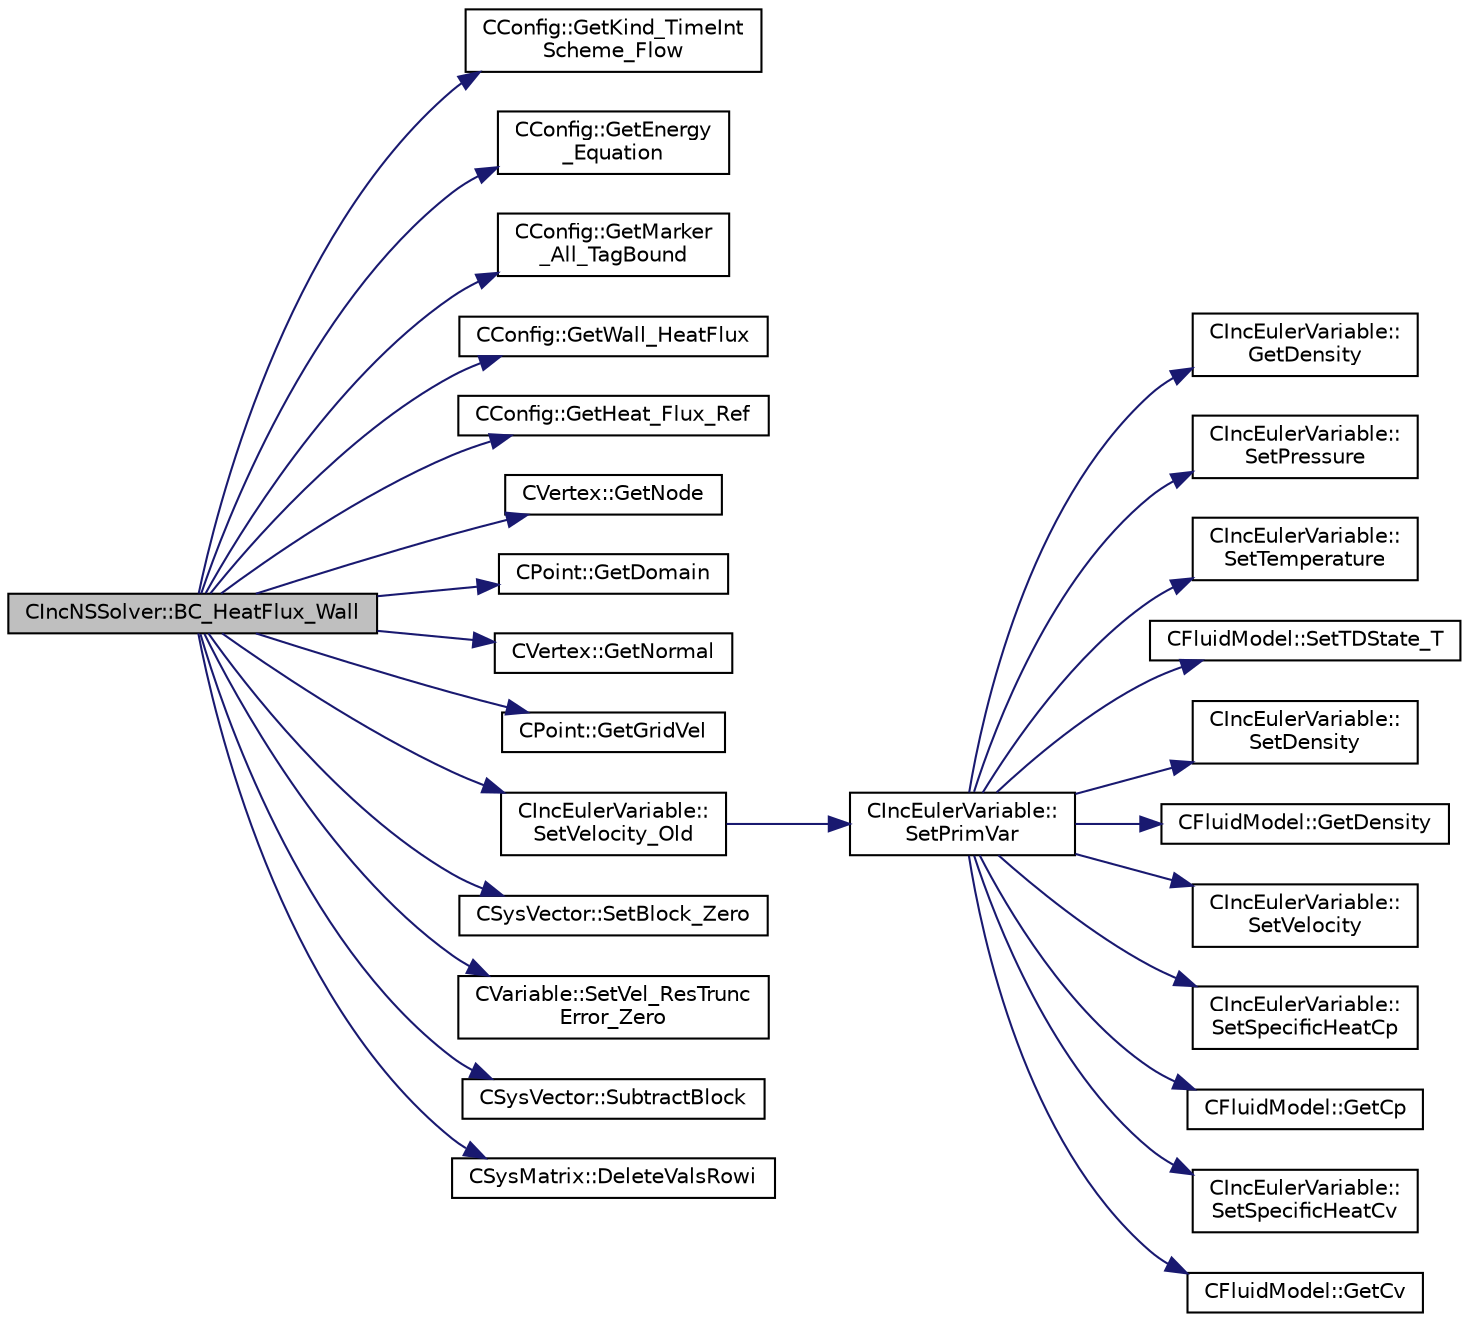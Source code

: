 digraph "CIncNSSolver::BC_HeatFlux_Wall"
{
  edge [fontname="Helvetica",fontsize="10",labelfontname="Helvetica",labelfontsize="10"];
  node [fontname="Helvetica",fontsize="10",shape=record];
  rankdir="LR";
  Node329 [label="CIncNSSolver::BC_HeatFlux_Wall",height=0.2,width=0.4,color="black", fillcolor="grey75", style="filled", fontcolor="black"];
  Node329 -> Node330 [color="midnightblue",fontsize="10",style="solid",fontname="Helvetica"];
  Node330 [label="CConfig::GetKind_TimeInt\lScheme_Flow",height=0.2,width=0.4,color="black", fillcolor="white", style="filled",URL="$class_c_config.html#a20e5fd7b43cfd2bf2bcf5137f12bc635",tooltip="Get the kind of integration scheme (explicit or implicit) for the flow equations. ..."];
  Node329 -> Node331 [color="midnightblue",fontsize="10",style="solid",fontname="Helvetica"];
  Node331 [label="CConfig::GetEnergy\l_Equation",height=0.2,width=0.4,color="black", fillcolor="white", style="filled",URL="$class_c_config.html#abb2ba1ecf8988532ce9cecb88c206d28",tooltip="Flag for whether to solve the energy equation for incompressible flows. "];
  Node329 -> Node332 [color="midnightblue",fontsize="10",style="solid",fontname="Helvetica"];
  Node332 [label="CConfig::GetMarker\l_All_TagBound",height=0.2,width=0.4,color="black", fillcolor="white", style="filled",URL="$class_c_config.html#a967e969a3beb24bb6e57d7036af003be",tooltip="Get the index of the surface defined in the geometry file. "];
  Node329 -> Node333 [color="midnightblue",fontsize="10",style="solid",fontname="Helvetica"];
  Node333 [label="CConfig::GetWall_HeatFlux",height=0.2,width=0.4,color="black", fillcolor="white", style="filled",URL="$class_c_config.html#a13a89ffbaf099f490fb7080163879e55",tooltip="Get the wall heat flux on a constant heat flux boundary. "];
  Node329 -> Node334 [color="midnightblue",fontsize="10",style="solid",fontname="Helvetica"];
  Node334 [label="CConfig::GetHeat_Flux_Ref",height=0.2,width=0.4,color="black", fillcolor="white", style="filled",URL="$class_c_config.html#ab15b7c9cc25b9bbb52b08dbbf319f26e",tooltip="Get the reference value for the heat flux. "];
  Node329 -> Node335 [color="midnightblue",fontsize="10",style="solid",fontname="Helvetica"];
  Node335 [label="CVertex::GetNode",height=0.2,width=0.4,color="black", fillcolor="white", style="filled",URL="$class_c_vertex.html#a95c513bf927464157ed96b6c79779a1f",tooltip="Get the node of the vertex. "];
  Node329 -> Node336 [color="midnightblue",fontsize="10",style="solid",fontname="Helvetica"];
  Node336 [label="CPoint::GetDomain",height=0.2,width=0.4,color="black", fillcolor="white", style="filled",URL="$class_c_point.html#a1d7e22a60d4cfef356af1cba2bab3e55",tooltip="For parallel computation, its indicates if a point must be computed or not. "];
  Node329 -> Node337 [color="midnightblue",fontsize="10",style="solid",fontname="Helvetica"];
  Node337 [label="CVertex::GetNormal",height=0.2,width=0.4,color="black", fillcolor="white", style="filled",URL="$class_c_vertex.html#a0d289163c6f3384822fcb9ae86fc1c39",tooltip="Copy the the normal vector of a face. "];
  Node329 -> Node338 [color="midnightblue",fontsize="10",style="solid",fontname="Helvetica"];
  Node338 [label="CPoint::GetGridVel",height=0.2,width=0.4,color="black", fillcolor="white", style="filled",URL="$class_c_point.html#a62ec636f4a05ac578b582a053e8553f9",tooltip="Get the value of the grid velocity at the point. "];
  Node329 -> Node339 [color="midnightblue",fontsize="10",style="solid",fontname="Helvetica"];
  Node339 [label="CIncEulerVariable::\lSetVelocity_Old",height=0.2,width=0.4,color="black", fillcolor="white", style="filled",URL="$class_c_inc_euler_variable.html#aa9ab28e09ba7c2fb00b36ef4a31634ae",tooltip="Set the velocity vector from the old solution. "];
  Node339 -> Node340 [color="midnightblue",fontsize="10",style="solid",fontname="Helvetica"];
  Node340 [label="CIncEulerVariable::\lSetPrimVar",height=0.2,width=0.4,color="black", fillcolor="white", style="filled",URL="$class_c_inc_euler_variable.html#abc66a196b40ca84ace2a2d150e342536",tooltip="Set all the primitive variables for incompressible flows. "];
  Node340 -> Node341 [color="midnightblue",fontsize="10",style="solid",fontname="Helvetica"];
  Node341 [label="CIncEulerVariable::\lGetDensity",height=0.2,width=0.4,color="black", fillcolor="white", style="filled",URL="$class_c_inc_euler_variable.html#aa5971e35e634b8d768d369dead2b9ffc",tooltip="Get the density of the flow. "];
  Node340 -> Node342 [color="midnightblue",fontsize="10",style="solid",fontname="Helvetica"];
  Node342 [label="CIncEulerVariable::\lSetPressure",height=0.2,width=0.4,color="black", fillcolor="white", style="filled",URL="$class_c_inc_euler_variable.html#ad0aac559b10e289278681688f89d1028",tooltip="Set the value of the pressure. "];
  Node340 -> Node343 [color="midnightblue",fontsize="10",style="solid",fontname="Helvetica"];
  Node343 [label="CIncEulerVariable::\lSetTemperature",height=0.2,width=0.4,color="black", fillcolor="white", style="filled",URL="$class_c_inc_euler_variable.html#a8643c68d9300cdf94f165043a6cc33d2",tooltip="Set the value of the temperature for incompressible flows with energy equation. "];
  Node340 -> Node344 [color="midnightblue",fontsize="10",style="solid",fontname="Helvetica"];
  Node344 [label="CFluidModel::SetTDState_T",height=0.2,width=0.4,color="black", fillcolor="white", style="filled",URL="$class_c_fluid_model.html#ab679eaed3379cb24a5a4f4c5c03acdcf",tooltip="Virtual member. "];
  Node340 -> Node345 [color="midnightblue",fontsize="10",style="solid",fontname="Helvetica"];
  Node345 [label="CIncEulerVariable::\lSetDensity",height=0.2,width=0.4,color="black", fillcolor="white", style="filled",URL="$class_c_inc_euler_variable.html#ae394f7fcb010c18629cf9b1241d9ac4a",tooltip="Set the value of the density for the incompressible flows. "];
  Node340 -> Node346 [color="midnightblue",fontsize="10",style="solid",fontname="Helvetica"];
  Node346 [label="CFluidModel::GetDensity",height=0.2,width=0.4,color="black", fillcolor="white", style="filled",URL="$class_c_fluid_model.html#ab386408b4b890e3e27be7a28a740d1ae",tooltip="Get fluid density. "];
  Node340 -> Node347 [color="midnightblue",fontsize="10",style="solid",fontname="Helvetica"];
  Node347 [label="CIncEulerVariable::\lSetVelocity",height=0.2,width=0.4,color="black", fillcolor="white", style="filled",URL="$class_c_inc_euler_variable.html#a91da058a4a6dd571a0f433b73bb55f5c",tooltip="Set the value of the density for the incompressible flows. "];
  Node340 -> Node348 [color="midnightblue",fontsize="10",style="solid",fontname="Helvetica"];
  Node348 [label="CIncEulerVariable::\lSetSpecificHeatCp",height=0.2,width=0.4,color="black", fillcolor="white", style="filled",URL="$class_c_inc_euler_variable.html#a859693d039dad5ccc5244e0d46bd6c5a",tooltip="Set the specific heat Cp. "];
  Node340 -> Node349 [color="midnightblue",fontsize="10",style="solid",fontname="Helvetica"];
  Node349 [label="CFluidModel::GetCp",height=0.2,width=0.4,color="black", fillcolor="white", style="filled",URL="$class_c_fluid_model.html#a08839ef1b9a2cda28b4d27b53bd408f7",tooltip="Get fluid specific heat at constant pressure. "];
  Node340 -> Node350 [color="midnightblue",fontsize="10",style="solid",fontname="Helvetica"];
  Node350 [label="CIncEulerVariable::\lSetSpecificHeatCv",height=0.2,width=0.4,color="black", fillcolor="white", style="filled",URL="$class_c_inc_euler_variable.html#ae285db7a4e11baf1bcda6fce0da7e01c",tooltip="Set the specific heat Cv. "];
  Node340 -> Node351 [color="midnightblue",fontsize="10",style="solid",fontname="Helvetica"];
  Node351 [label="CFluidModel::GetCv",height=0.2,width=0.4,color="black", fillcolor="white", style="filled",URL="$class_c_fluid_model.html#a3645d2f44a39638337f76afac58f1f92",tooltip="Get fluid specific heat at constant volume. "];
  Node329 -> Node352 [color="midnightblue",fontsize="10",style="solid",fontname="Helvetica"];
  Node352 [label="CSysVector::SetBlock_Zero",height=0.2,width=0.4,color="black", fillcolor="white", style="filled",URL="$class_c_sys_vector.html#a9dedcec16bd6d95575de5b99e7a07e78",tooltip="Set the residual to zero. "];
  Node329 -> Node353 [color="midnightblue",fontsize="10",style="solid",fontname="Helvetica"];
  Node353 [label="CVariable::SetVel_ResTrunc\lError_Zero",height=0.2,width=0.4,color="black", fillcolor="white", style="filled",URL="$class_c_variable.html#a92862deec361a5684a566713972c359f",tooltip="Set the velocity of the truncation error to zero. "];
  Node329 -> Node354 [color="midnightblue",fontsize="10",style="solid",fontname="Helvetica"];
  Node354 [label="CSysVector::SubtractBlock",height=0.2,width=0.4,color="black", fillcolor="white", style="filled",URL="$class_c_sys_vector.html#a732b302ca148d38b442bfe7e096a81be",tooltip="Subtract val_residual to the residual. "];
  Node329 -> Node355 [color="midnightblue",fontsize="10",style="solid",fontname="Helvetica"];
  Node355 [label="CSysMatrix::DeleteValsRowi",height=0.2,width=0.4,color="black", fillcolor="white", style="filled",URL="$class_c_sys_matrix.html#a9473b0224c9b9a2749571db0bbd22a70",tooltip="Deletes the values of the row i of the sparse matrix. "];
}
